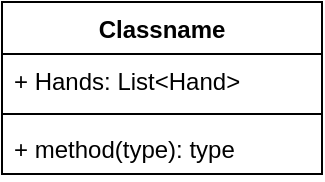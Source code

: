 <mxfile version="21.7.5" type="device">
  <diagram name="Page-1" id="LIzuus5GvlvqmBp857wP">
    <mxGraphModel dx="714" dy="451" grid="1" gridSize="10" guides="1" tooltips="1" connect="1" arrows="1" fold="1" page="1" pageScale="1" pageWidth="300" pageHeight="300" math="0" shadow="0">
      <root>
        <mxCell id="0" />
        <mxCell id="1" parent="0" />
        <mxCell id="lVMq_oMWx4jBkA4ekCHc-1" value="Classname" style="swimlane;fontStyle=1;align=center;verticalAlign=top;childLayout=stackLayout;horizontal=1;startSize=26;horizontalStack=0;resizeParent=1;resizeParentMax=0;resizeLast=0;collapsible=1;marginBottom=0;whiteSpace=wrap;html=1;" vertex="1" parent="1">
          <mxGeometry x="70" width="160" height="86" as="geometry" />
        </mxCell>
        <mxCell id="lVMq_oMWx4jBkA4ekCHc-2" value="+ Hands: List&amp;lt;Hand&amp;gt;" style="text;strokeColor=none;fillColor=none;align=left;verticalAlign=top;spacingLeft=4;spacingRight=4;overflow=hidden;rotatable=0;points=[[0,0.5],[1,0.5]];portConstraint=eastwest;whiteSpace=wrap;html=1;" vertex="1" parent="lVMq_oMWx4jBkA4ekCHc-1">
          <mxGeometry y="26" width="160" height="26" as="geometry" />
        </mxCell>
        <mxCell id="lVMq_oMWx4jBkA4ekCHc-3" value="" style="line;strokeWidth=1;fillColor=none;align=left;verticalAlign=middle;spacingTop=-1;spacingLeft=3;spacingRight=3;rotatable=0;labelPosition=right;points=[];portConstraint=eastwest;strokeColor=inherit;" vertex="1" parent="lVMq_oMWx4jBkA4ekCHc-1">
          <mxGeometry y="52" width="160" height="8" as="geometry" />
        </mxCell>
        <mxCell id="lVMq_oMWx4jBkA4ekCHc-4" value="+ method(type): type" style="text;strokeColor=none;fillColor=none;align=left;verticalAlign=top;spacingLeft=4;spacingRight=4;overflow=hidden;rotatable=0;points=[[0,0.5],[1,0.5]];portConstraint=eastwest;whiteSpace=wrap;html=1;" vertex="1" parent="lVMq_oMWx4jBkA4ekCHc-1">
          <mxGeometry y="60" width="160" height="26" as="geometry" />
        </mxCell>
      </root>
    </mxGraphModel>
  </diagram>
</mxfile>
